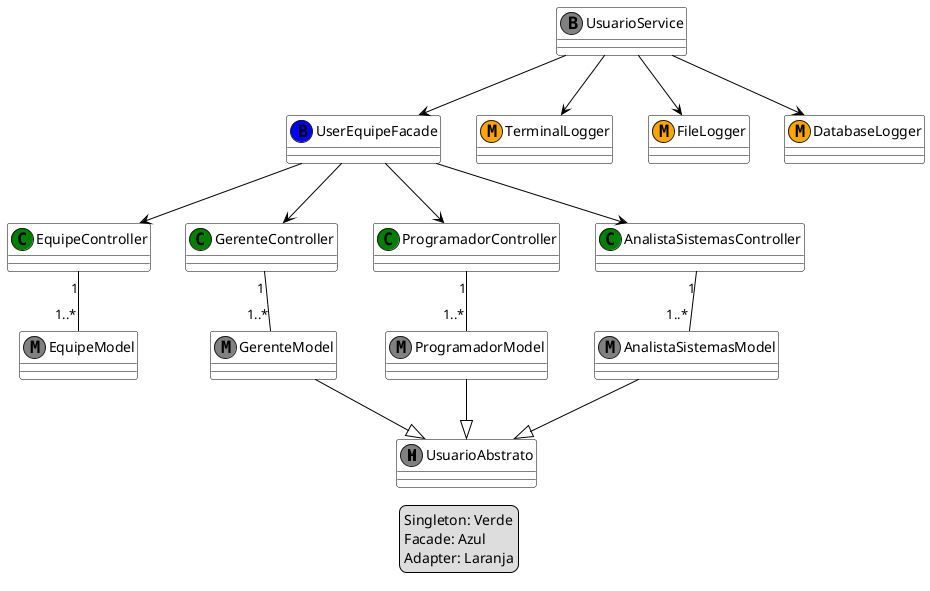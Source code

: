 @startuml

!define ENTITY_COLOR #808080
!define BOUNDARY_COLOR #808080
!define MODEL_COLOR #808080
!define SINGLETON_COLOR #008000
!define FACADE_COLOR #0000FF
!define LOGGER_COLOR #FFA500

skinparam class {
    BackgroundColor White
    BorderColor Black
    ArrowColor Black
}

class UsuarioAbstrato << (M,ENTITY_COLOR) >>
class GerenteModel << (M,ENTITY_COLOR) >>
class ProgramadorModel << (M,ENTITY_COLOR) >>
class AnalistaSistemasModel << (M,ENTITY_COLOR) >>
class EquipeModel << (M,ENTITY_COLOR) >>
class UsuarioService << (B,BOUNDARY_COLOR) >>
class UserEquipeFacade << (B,FACADE_COLOR) >>
class EquipeController << (C,SINGLETON_COLOR) >>
class GerenteController << (C,SINGLETON_COLOR) >>
class ProgramadorController << (C,SINGLETON_COLOR) >>
class AnalistaSistemasController << (C,SINGLETON_COLOR) >>
class TerminalLogger << (M,LOGGER_COLOR) >>
class FileLogger << (M,LOGGER_COLOR) >>
class DatabaseLogger << (M,LOGGER_COLOR) >>

legend
    Singleton: Verde
    Facade: Azul
    Adapter: Laranja
end legend

GerenteModel --|> UsuarioAbstrato
ProgramadorModel --|> UsuarioAbstrato
AnalistaSistemasModel --|>UsuarioAbstrato


UsuarioService  --> UserEquipeFacade
UserEquipeFacade  -->  EquipeController

EquipeController "1" -- "1..*" EquipeModel
ProgramadorController "1" -- "1..*" ProgramadorModel
GerenteController "1" -- "1..*" GerenteModel
AnalistaSistemasController "1" -- "1..*" AnalistaSistemasModel



UserEquipeFacade -->  ProgramadorController
UserEquipeFacade -->  AnalistaSistemasController
UserEquipeFacade -->  GerenteController

UsuarioService  -->  TerminalLogger
UsuarioService  -->  FileLogger
UsuarioService  -->  DatabaseLogger

@enduml
